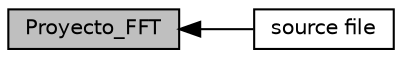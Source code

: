 digraph "Proyecto_FFT"
{
  edge [fontname="Helvetica",fontsize="10",labelfontname="Helvetica",labelfontsize="10"];
  node [fontname="Helvetica",fontsize="10",shape=record];
  rankdir=LR;
  Node0 [label="Proyecto_FFT",height=0.2,width=0.4,color="black", fillcolor="grey75", style="filled", fontcolor="black"];
  Node1 [label="source file",height=0.2,width=0.4,color="black", fillcolor="white", style="filled",URL="$group___main.html"];
  Node0->Node1 [shape=plaintext, dir="back", style="solid"];
}
